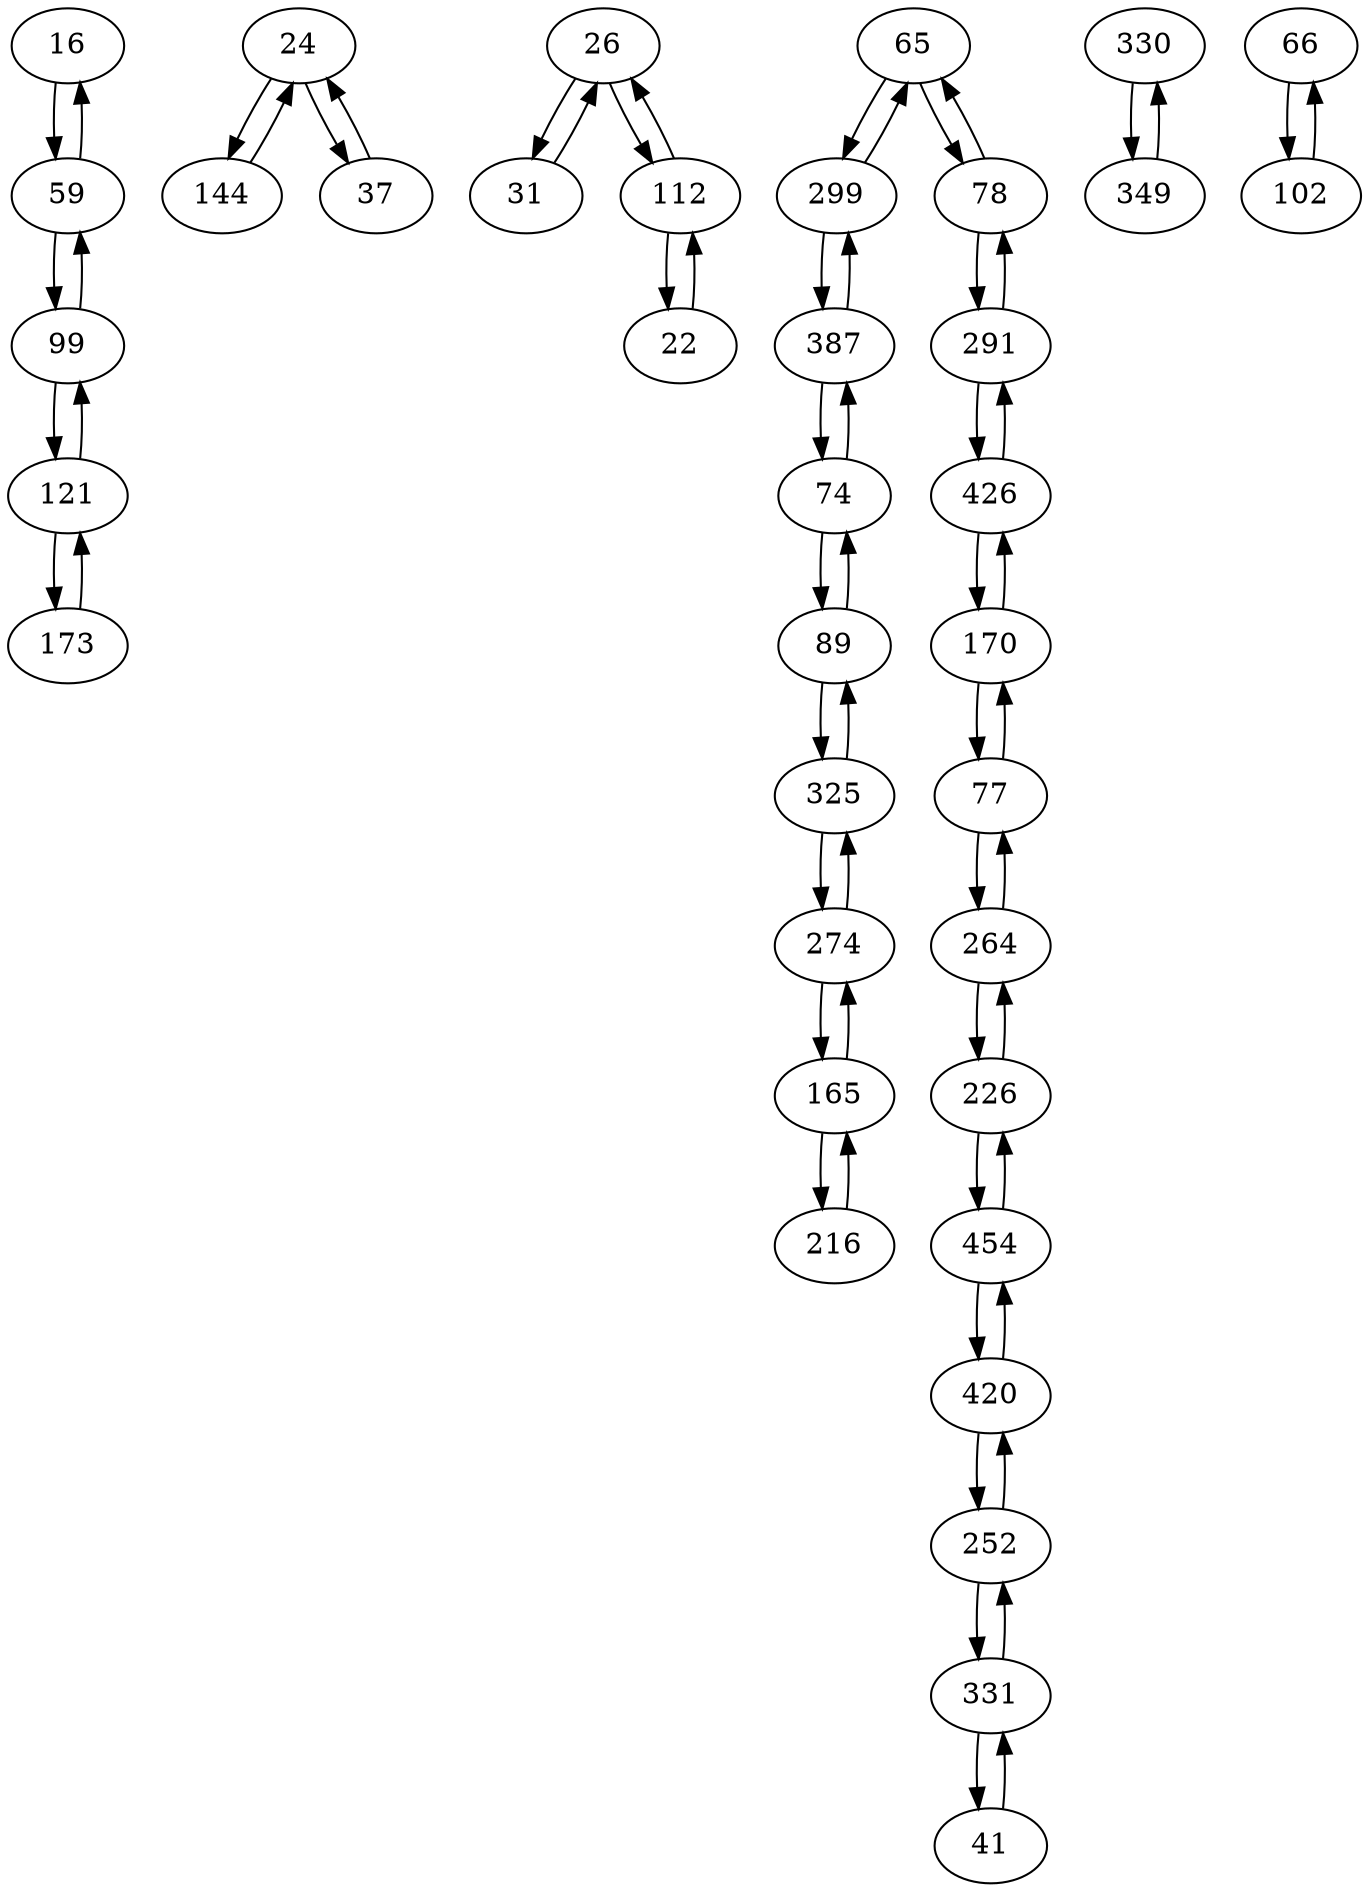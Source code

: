 digraph G {
16 -> 59;
24 -> 144;
26 -> 31;
59 -> 16;
65 -> 299;
74 -> 89;
77 -> 170;
78 -> 291;
89 -> 325;
99 -> 59;
112 -> 26;
121 -> 173;
165 -> 274;
170 -> 426;
216 -> 165;
226 -> 264;
252 -> 420;
264 -> 226;
274 -> 325;
291 -> 78;
299 -> 387;
325 -> 274;
330 -> 349;
331 -> 252;
387 -> 299;
420 -> 454;
426 -> 170;
454 -> 226;
22 -> 112;
24 -> 37;
26 -> 112;
31 -> 26;
37 -> 24;
41 -> 331;
59 -> 99;
65 -> 78;
66 -> 102;
74 -> 387;
77 -> 264;
78 -> 65;
89 -> 74;
99 -> 121;
102 -> 66;
112 -> 22;
121 -> 99;
144 -> 24;
165 -> 216;
170 -> 77;
173 -> 121;
226 -> 454;
252 -> 331;
264 -> 77;
274 -> 165;
291 -> 426;
299 -> 65;
325 -> 89;
331 -> 41;
349 -> 330;
387 -> 74;
420 -> 252;
426 -> 291;
454 -> 420;
}
